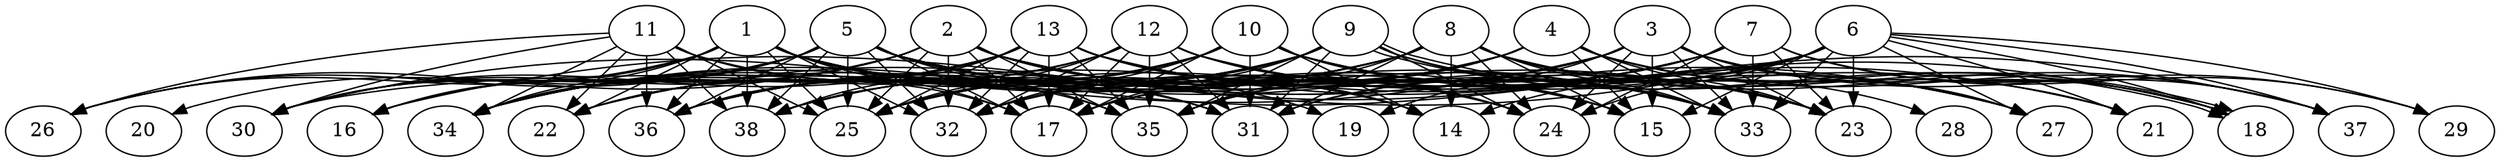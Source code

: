 // DAG (tier=3-complex, mode=data, n=38, ccr=0.504, fat=0.866, density=0.779, regular=0.269, jump=0.284, mindata=4194304, maxdata=33554432)
// DAG automatically generated by daggen at Sun Aug 24 16:33:35 2025
// /home/ermia/Project/Environments/daggen/bin/daggen --dot --ccr 0.504 --fat 0.866 --regular 0.269 --density 0.779 --jump 0.284 --mindata 4194304 --maxdata 33554432 -n 38 
digraph G {
  1 [size="1706085490266384367616", alpha="0.19", expect_size="853042745133192183808"]
  1 -> 14 [size ="1142239514329088"]
  1 -> 15 [size ="1142239514329088"]
  1 -> 16 [size ="1142239514329088"]
  1 -> 17 [size ="1142239514329088"]
  1 -> 22 [size ="1142239514329088"]
  1 -> 24 [size ="1142239514329088"]
  1 -> 25 [size ="1142239514329088"]
  1 -> 26 [size ="1142239514329088"]
  1 -> 30 [size ="1142239514329088"]
  1 -> 31 [size ="1142239514329088"]
  1 -> 32 [size ="1142239514329088"]
  1 -> 33 [size ="1142239514329088"]
  1 -> 34 [size ="1142239514329088"]
  1 -> 35 [size ="1142239514329088"]
  1 -> 36 [size ="1142239514329088"]
  1 -> 38 [size ="1142239514329088"]
  2 [size="269819567544474560", alpha="0.10", expect_size="134909783772237280"]
  2 -> 16 [size ="5503572737261568"]
  2 -> 17 [size ="5503572737261568"]
  2 -> 18 [size ="5503572737261568"]
  2 -> 19 [size ="5503572737261568"]
  2 -> 23 [size ="5503572737261568"]
  2 -> 25 [size ="5503572737261568"]
  2 -> 26 [size ="5503572737261568"]
  2 -> 27 [size ="5503572737261568"]
  2 -> 30 [size ="5503572737261568"]
  2 -> 32 [size ="5503572737261568"]
  2 -> 34 [size ="5503572737261568"]
  2 -> 35 [size ="5503572737261568"]
  3 [size="298473004030880512", alpha="0.11", expect_size="149236502015440256"]
  3 -> 15 [size ="6373447059898368"]
  3 -> 17 [size ="6373447059898368"]
  3 -> 18 [size ="6373447059898368"]
  3 -> 19 [size ="6373447059898368"]
  3 -> 22 [size ="6373447059898368"]
  3 -> 23 [size ="6373447059898368"]
  3 -> 24 [size ="6373447059898368"]
  3 -> 27 [size ="6373447059898368"]
  3 -> 29 [size ="6373447059898368"]
  3 -> 30 [size ="6373447059898368"]
  3 -> 33 [size ="6373447059898368"]
  3 -> 35 [size ="6373447059898368"]
  4 [size="15119706870206439620608", alpha="0.08", expect_size="7559853435103219810304"]
  4 -> 15 [size ="4891614623301632"]
  4 -> 17 [size ="4891614623301632"]
  4 -> 21 [size ="4891614623301632"]
  4 -> 23 [size ="4891614623301632"]
  4 -> 25 [size ="4891614623301632"]
  4 -> 27 [size ="4891614623301632"]
  4 -> 33 [size ="4891614623301632"]
  4 -> 34 [size ="4891614623301632"]
  4 -> 35 [size ="4891614623301632"]
  4 -> 36 [size ="4891614623301632"]
  4 -> 37 [size ="4891614623301632"]
  5 [size="44092134885396880", alpha="0.10", expect_size="22046067442698440"]
  5 -> 16 [size ="885287794245632"]
  5 -> 17 [size ="885287794245632"]
  5 -> 20 [size ="885287794245632"]
  5 -> 23 [size ="885287794245632"]
  5 -> 24 [size ="885287794245632"]
  5 -> 25 [size ="885287794245632"]
  5 -> 26 [size ="885287794245632"]
  5 -> 30 [size ="885287794245632"]
  5 -> 31 [size ="885287794245632"]
  5 -> 32 [size ="885287794245632"]
  5 -> 33 [size ="885287794245632"]
  5 -> 34 [size ="885287794245632"]
  5 -> 35 [size ="885287794245632"]
  5 -> 36 [size ="885287794245632"]
  5 -> 37 [size ="885287794245632"]
  5 -> 38 [size ="885287794245632"]
  6 [size="2711115767746545664", alpha="0.07", expect_size="1355557883873272832"]
  6 -> 14 [size ="1069056962592768"]
  6 -> 15 [size ="1069056962592768"]
  6 -> 16 [size ="1069056962592768"]
  6 -> 17 [size ="1069056962592768"]
  6 -> 18 [size ="1069056962592768"]
  6 -> 21 [size ="1069056962592768"]
  6 -> 23 [size ="1069056962592768"]
  6 -> 24 [size ="1069056962592768"]
  6 -> 27 [size ="1069056962592768"]
  6 -> 29 [size ="1069056962592768"]
  6 -> 30 [size ="1069056962592768"]
  6 -> 31 [size ="1069056962592768"]
  6 -> 33 [size ="1069056962592768"]
  6 -> 37 [size ="1069056962592768"]
  7 [size="364416322865248320", alpha="0.20", expect_size="182208161432624160"]
  7 -> 18 [size ="6149770531831808"]
  7 -> 23 [size ="6149770531831808"]
  7 -> 24 [size ="6149770531831808"]
  7 -> 25 [size ="6149770531831808"]
  7 -> 29 [size ="6149770531831808"]
  7 -> 31 [size ="6149770531831808"]
  7 -> 32 [size ="6149770531831808"]
  7 -> 33 [size ="6149770531831808"]
  7 -> 37 [size ="6149770531831808"]
  7 -> 38 [size ="6149770531831808"]
  8 [size="1392058217636651073536", alpha="0.10", expect_size="696029108818325536768"]
  8 -> 14 [size ="997382137315328"]
  8 -> 15 [size ="997382137315328"]
  8 -> 18 [size ="997382137315328"]
  8 -> 22 [size ="997382137315328"]
  8 -> 23 [size ="997382137315328"]
  8 -> 24 [size ="997382137315328"]
  8 -> 25 [size ="997382137315328"]
  8 -> 28 [size ="997382137315328"]
  8 -> 31 [size ="997382137315328"]
  8 -> 33 [size ="997382137315328"]
  8 -> 34 [size ="997382137315328"]
  8 -> 35 [size ="997382137315328"]
  8 -> 36 [size ="997382137315328"]
  8 -> 37 [size ="997382137315328"]
  8 -> 38 [size ="997382137315328"]
  9 [size="273622768951417600", alpha="0.11", expect_size="136811384475708800"]
  9 -> 17 [size ="6282211384885248"]
  9 -> 18 [size ="6282211384885248"]
  9 -> 18 [size ="6282211384885248"]
  9 -> 23 [size ="6282211384885248"]
  9 -> 24 [size ="6282211384885248"]
  9 -> 31 [size ="6282211384885248"]
  9 -> 32 [size ="6282211384885248"]
  9 -> 33 [size ="6282211384885248"]
  9 -> 34 [size ="6282211384885248"]
  9 -> 35 [size ="6282211384885248"]
  9 -> 36 [size ="6282211384885248"]
  9 -> 38 [size ="6282211384885248"]
  10 [size="2701755559554547712", alpha="0.04", expect_size="1350877779777273856"]
  10 -> 14 [size ="1796208079142912"]
  10 -> 15 [size ="1796208079142912"]
  10 -> 17 [size ="1796208079142912"]
  10 -> 21 [size ="1796208079142912"]
  10 -> 23 [size ="1796208079142912"]
  10 -> 25 [size ="1796208079142912"]
  10 -> 27 [size ="1796208079142912"]
  10 -> 31 [size ="1796208079142912"]
  10 -> 32 [size ="1796208079142912"]
  10 -> 34 [size ="1796208079142912"]
  10 -> 36 [size ="1796208079142912"]
  10 -> 38 [size ="1796208079142912"]
  11 [size="16422613831247864", alpha="0.16", expect_size="8211306915623932"]
  11 -> 17 [size ="454778056343552"]
  11 -> 22 [size ="454778056343552"]
  11 -> 25 [size ="454778056343552"]
  11 -> 26 [size ="454778056343552"]
  11 -> 30 [size ="454778056343552"]
  11 -> 31 [size ="454778056343552"]
  11 -> 34 [size ="454778056343552"]
  11 -> 36 [size ="454778056343552"]
  11 -> 38 [size ="454778056343552"]
  12 [size="5473214651867070464000", alpha="0.13", expect_size="2736607325933535232000"]
  12 -> 15 [size ="2484572310732800"]
  12 -> 17 [size ="2484572310732800"]
  12 -> 22 [size ="2484572310732800"]
  12 -> 24 [size ="2484572310732800"]
  12 -> 25 [size ="2484572310732800"]
  12 -> 27 [size ="2484572310732800"]
  12 -> 31 [size ="2484572310732800"]
  12 -> 32 [size ="2484572310732800"]
  12 -> 33 [size ="2484572310732800"]
  12 -> 34 [size ="2484572310732800"]
  12 -> 35 [size ="2484572310732800"]
  12 -> 36 [size ="2484572310732800"]
  13 [size="1847551477851187314688", alpha="0.11", expect_size="923775738925593657344"]
  13 -> 14 [size ="1204539424243712"]
  13 -> 15 [size ="1204539424243712"]
  13 -> 17 [size ="1204539424243712"]
  13 -> 21 [size ="1204539424243712"]
  13 -> 22 [size ="1204539424243712"]
  13 -> 23 [size ="1204539424243712"]
  13 -> 24 [size ="1204539424243712"]
  13 -> 25 [size ="1204539424243712"]
  13 -> 30 [size ="1204539424243712"]
  13 -> 32 [size ="1204539424243712"]
  13 -> 33 [size ="1204539424243712"]
  13 -> 34 [size ="1204539424243712"]
  13 -> 35 [size ="1204539424243712"]
  13 -> 36 [size ="1204539424243712"]
  13 -> 38 [size ="1204539424243712"]
  14 [size="66310735333130096", alpha="0.06", expect_size="33155367666565048"]
  15 [size="932277051652571136000", alpha="0.09", expect_size="466138525826285568000"]
  16 [size="35036146656648101888000", alpha="0.16", expect_size="17518073328324050944000"]
  17 [size="9239196736394780672", alpha="0.04", expect_size="4619598368197390336"]
  18 [size="21858804835725344768000", alpha="0.18", expect_size="10929402417862672384000"]
  19 [size="28275127619045843533824", alpha="0.07", expect_size="14137563809522921766912"]
  20 [size="12599205811886974976", alpha="0.18", expect_size="6299602905943487488"]
  21 [size="11318219162815953895424", alpha="0.02", expect_size="5659109581407976947712"]
  22 [size="5926942340569846775808", alpha="0.13", expect_size="2963471170284923387904"]
  23 [size="31133655934715696", alpha="0.03", expect_size="15566827967357848"]
  24 [size="3293842658037296128", alpha="0.14", expect_size="1646921329018648064"]
  25 [size="4246440793918098374656", alpha="0.04", expect_size="2123220396959049187328"]
  26 [size="12994476081582855684096", alpha="0.11", expect_size="6497238040791427842048"]
  27 [size="4540387310165026304", alpha="0.20", expect_size="2270193655082513152"]
  28 [size="19177020083905048576", alpha="0.09", expect_size="9588510041952524288"]
  29 [size="13918406467622216", alpha="0.12", expect_size="6959203233811108"]
  30 [size="297537863177331200", alpha="0.17", expect_size="148768931588665600"]
  31 [size="135537995244886768", alpha="0.12", expect_size="67768997622443384"]
  32 [size="3543308371360458211328", alpha="0.16", expect_size="1771654185680229105664"]
  33 [size="506928277831369792", alpha="0.17", expect_size="253464138915684896"]
  34 [size="31101440684810220", alpha="0.15", expect_size="15550720342405110"]
  35 [size="116314893051664269312", alpha="0.17", expect_size="58157446525832134656"]
  36 [size="1775752457432458496", alpha="0.07", expect_size="887876228716229248"]
  37 [size="35256989758038529277952", alpha="0.13", expect_size="17628494879019264638976"]
  38 [size="134003803029893552", alpha="0.11", expect_size="67001901514946776"]
}